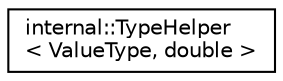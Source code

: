 digraph "Graphical Class Hierarchy"
{
 // LATEX_PDF_SIZE
  edge [fontname="Helvetica",fontsize="10",labelfontname="Helvetica",labelfontsize="10"];
  node [fontname="Helvetica",fontsize="10",shape=record];
  rankdir="LR";
  Node0 [label="internal::TypeHelper\l\< ValueType, double \>",height=0.2,width=0.4,color="black", fillcolor="white", style="filled",URL="$structinternal_1_1_type_helper_3_01_value_type_00_01double_01_4.html",tooltip=" "];
}
